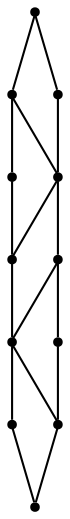 graph {
  node [shape=point,comment="{\"directed\":false,\"doi\":\"10.1007/978-3-642-11805-0_23\",\"figure\":\"3 (1)\"}"]

  v0 [pos="1178.220930800327,634.0534626007081"]
  v1 [pos="1178.220930800327,739.4041690132835"]
  v2 [pos="1178.220930800327,844.7550026286733"]
  v3 [pos="1072.830068251144,739.4041690132836"]
  v4 [pos="1178.220930800327,950.1079350904986"]
  v5 [pos="1072.830068251144,634.0534626007081"]
  v6 [pos="1072.830068251144,844.7550026286734"]
  v7 [pos="967.439205701961,739.4041690132836"]
  v8 [pos="1072.830068251144,950.1079350904986"]
  v9 [pos="967.4392057019611,634.0534626007081"]
  v10 [pos="967.4392057019611,844.7550026286733"]
  v11 [pos="967.439205701961,950.1079350904987"]

  v11 -- v8 [id="-2",pos="967.439205701961,950.1079350904987 1072.830068251144,950.1079350904986 1072.830068251144,950.1079350904986 1072.830068251144,950.1079350904986"]
  v7 -- v3 [id="-3",pos="967.439205701961,739.4041690132836 1072.830068251144,739.4041690132836 1072.830068251144,739.4041690132836 1072.830068251144,739.4041690132836"]
  v7 -- v9 [id="-4",pos="967.439205701961,739.4041690132836 967.4392057019611,634.0534626007081 967.4392057019611,634.0534626007081 967.4392057019611,634.0534626007081"]
  v9 -- v5 [id="-5",pos="967.4392057019611,634.0534626007081 1072.830068251144,634.0534626007081 1072.830068251144,634.0534626007081 1072.830068251144,634.0534626007081"]
  v1 -- v0 [id="-6",pos="1178.220930800327,739.4041690132835 1178.220930800327,634.0534626007081 1178.220930800327,634.0534626007081 1178.220930800327,634.0534626007081"]
  v8 -- v6 [id="-10",pos="1072.830068251144,950.1079350904986 1072.830068251144,844.7550026286734 1072.830068251144,844.7550026286734 1072.830068251144,844.7550026286734"]
  v6 -- v7 [id="-11",pos="1072.830068251144,844.7550026286734 967.439205701961,739.4041690132836 967.439205701961,739.4041690132836 967.439205701961,739.4041690132836"]
  v6 -- v2 [id="-13",pos="1072.830068251144,844.7550026286734 1178.220930800327,844.7550026286733 1178.220930800327,844.7550026286733 1178.220930800327,844.7550026286733"]
  v3 -- v1 [id="-14",pos="1072.830068251144,739.4041690132836 1178.220930800327,739.4041690132835 1178.220930800327,739.4041690132835 1178.220930800327,739.4041690132835"]
  v3 -- v5 [id="-15",pos="1072.830068251144,739.4041690132836 1072.830068251144,634.0534626007081 1072.830068251144,634.0534626007081 1072.830068251144,634.0534626007081"]
  v5 -- v0 [id="-16",pos="1072.830068251144,634.0534626007081 1178.220930800327,634.0534626007081 1178.220930800327,634.0534626007081 1178.220930800327,634.0534626007081"]
  v8 -- v4 [id="-17",pos="1072.830068251144,950.1079350904986 1178.220930800327,950.1079350904986 1178.220930800327,950.1079350904986 1178.220930800327,950.1079350904986"]
  v4 -- v2 [id="-21",pos="1178.220930800327,950.1079350904986 1178.220930800327,844.7550026286733 1178.220930800327,844.7550026286733 1178.220930800327,844.7550026286733"]
  v10 -- v6 [id="-22",pos="967.4392057019611,844.7550026286733 1072.830068251144,844.7550026286734 1072.830068251144,844.7550026286734 1072.830068251144,844.7550026286734"]
  v2 -- v3 [id="-23",pos="1178.220930800327,844.7550026286733 1072.830068251144,739.4041690132836 1072.830068251144,739.4041690132836 1072.830068251144,739.4041690132836"]
  v11 -- v10 [id="-24",pos="967.439205701961,950.1079350904987 967.4392057019611,844.7550026286733 967.4392057019611,844.7550026286733 967.4392057019611,844.7550026286733"]
}